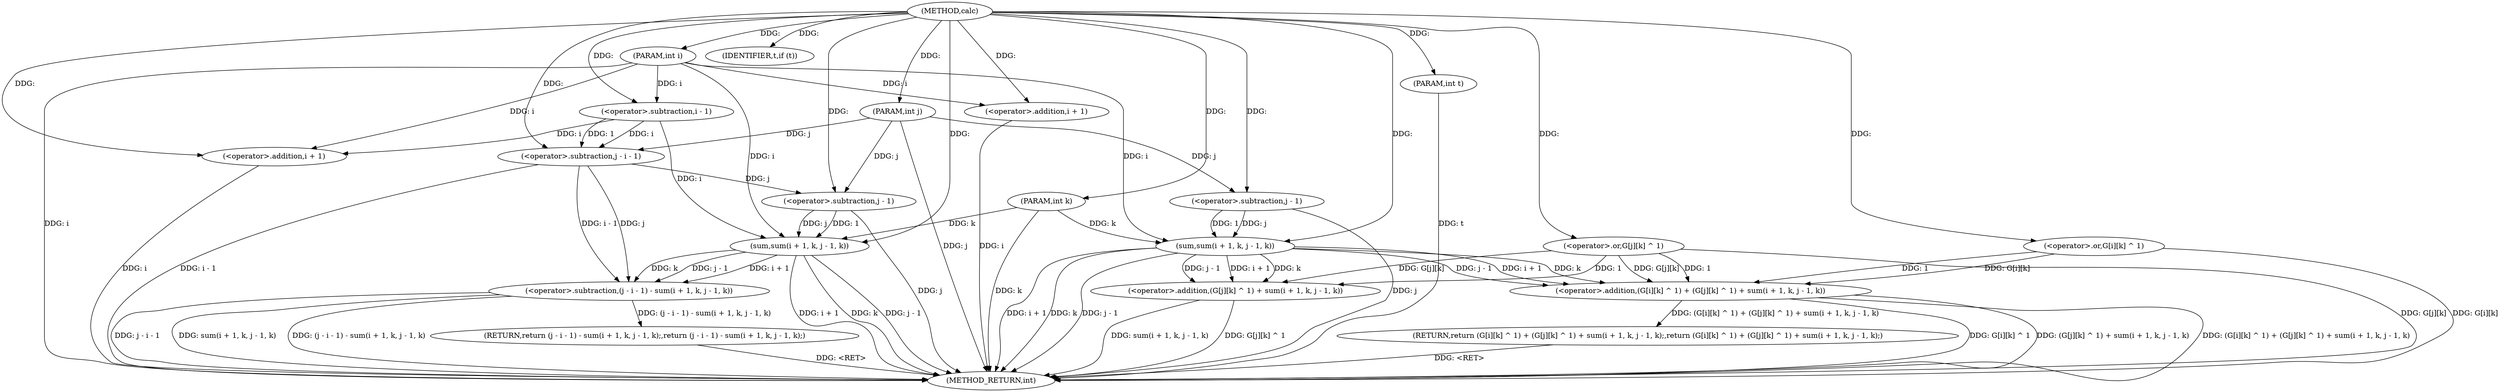 digraph "calc" {  
"1000151" [label = "(METHOD,calc)" ]
"1000202" [label = "(METHOD_RETURN,int)" ]
"1000152" [label = "(PARAM,int i)" ]
"1000153" [label = "(PARAM,int j)" ]
"1000154" [label = "(PARAM,int k)" ]
"1000155" [label = "(PARAM,int t)" ]
"1000158" [label = "(IDENTIFIER,t,if (t))" ]
"1000159" [label = "(RETURN,return (j - i - 1) - sum(i + 1, k, j - 1, k);,return (j - i - 1) - sum(i + 1, k, j - 1, k);)" ]
"1000160" [label = "(<operator>.subtraction,(j - i - 1) - sum(i + 1, k, j - 1, k))" ]
"1000176" [label = "(RETURN,return (G[i][k] ^ 1) + (G[j][k] ^ 1) + sum(i + 1, k, j - 1, k);,return (G[i][k] ^ 1) + (G[j][k] ^ 1) + sum(i + 1, k, j - 1, k);)" ]
"1000177" [label = "(<operator>.addition,(G[i][k] ^ 1) + (G[j][k] ^ 1) + sum(i + 1, k, j - 1, k))" ]
"1000161" [label = "(<operator>.subtraction,j - i - 1)" ]
"1000166" [label = "(sum,sum(i + 1, k, j - 1, k))" ]
"1000163" [label = "(<operator>.subtraction,i - 1)" ]
"1000167" [label = "(<operator>.addition,i + 1)" ]
"1000171" [label = "(<operator>.subtraction,j - 1)" ]
"1000178" [label = "(<operator>.or,G[i][k] ^ 1)" ]
"1000185" [label = "(<operator>.addition,(G[j][k] ^ 1) + sum(i + 1, k, j - 1, k))" ]
"1000186" [label = "(<operator>.or,G[j][k] ^ 1)" ]
"1000193" [label = "(sum,sum(i + 1, k, j - 1, k))" ]
"1000194" [label = "(<operator>.addition,i + 1)" ]
"1000198" [label = "(<operator>.subtraction,j - 1)" ]
  "1000152" -> "1000202"  [ label = "DDG: i"] 
  "1000153" -> "1000202"  [ label = "DDG: j"] 
  "1000154" -> "1000202"  [ label = "DDG: k"] 
  "1000155" -> "1000202"  [ label = "DDG: t"] 
  "1000178" -> "1000202"  [ label = "DDG: G[i][k]"] 
  "1000177" -> "1000202"  [ label = "DDG: G[i][k] ^ 1"] 
  "1000186" -> "1000202"  [ label = "DDG: G[j][k]"] 
  "1000185" -> "1000202"  [ label = "DDG: G[j][k] ^ 1"] 
  "1000194" -> "1000202"  [ label = "DDG: i"] 
  "1000193" -> "1000202"  [ label = "DDG: i + 1"] 
  "1000193" -> "1000202"  [ label = "DDG: k"] 
  "1000198" -> "1000202"  [ label = "DDG: j"] 
  "1000193" -> "1000202"  [ label = "DDG: j - 1"] 
  "1000185" -> "1000202"  [ label = "DDG: sum(i + 1, k, j - 1, k)"] 
  "1000177" -> "1000202"  [ label = "DDG: (G[j][k] ^ 1) + sum(i + 1, k, j - 1, k)"] 
  "1000177" -> "1000202"  [ label = "DDG: (G[i][k] ^ 1) + (G[j][k] ^ 1) + sum(i + 1, k, j - 1, k)"] 
  "1000161" -> "1000202"  [ label = "DDG: i - 1"] 
  "1000160" -> "1000202"  [ label = "DDG: j - i - 1"] 
  "1000167" -> "1000202"  [ label = "DDG: i"] 
  "1000166" -> "1000202"  [ label = "DDG: i + 1"] 
  "1000166" -> "1000202"  [ label = "DDG: k"] 
  "1000171" -> "1000202"  [ label = "DDG: j"] 
  "1000166" -> "1000202"  [ label = "DDG: j - 1"] 
  "1000160" -> "1000202"  [ label = "DDG: sum(i + 1, k, j - 1, k)"] 
  "1000160" -> "1000202"  [ label = "DDG: (j - i - 1) - sum(i + 1, k, j - 1, k)"] 
  "1000159" -> "1000202"  [ label = "DDG: <RET>"] 
  "1000176" -> "1000202"  [ label = "DDG: <RET>"] 
  "1000151" -> "1000152"  [ label = "DDG: "] 
  "1000151" -> "1000153"  [ label = "DDG: "] 
  "1000151" -> "1000154"  [ label = "DDG: "] 
  "1000151" -> "1000155"  [ label = "DDG: "] 
  "1000151" -> "1000158"  [ label = "DDG: "] 
  "1000160" -> "1000159"  [ label = "DDG: (j - i - 1) - sum(i + 1, k, j - 1, k)"] 
  "1000177" -> "1000176"  [ label = "DDG: (G[i][k] ^ 1) + (G[j][k] ^ 1) + sum(i + 1, k, j - 1, k)"] 
  "1000161" -> "1000160"  [ label = "DDG: i - 1"] 
  "1000161" -> "1000160"  [ label = "DDG: j"] 
  "1000166" -> "1000160"  [ label = "DDG: k"] 
  "1000166" -> "1000160"  [ label = "DDG: j - 1"] 
  "1000166" -> "1000160"  [ label = "DDG: i + 1"] 
  "1000178" -> "1000177"  [ label = "DDG: G[i][k]"] 
  "1000178" -> "1000177"  [ label = "DDG: 1"] 
  "1000193" -> "1000177"  [ label = "DDG: k"] 
  "1000193" -> "1000177"  [ label = "DDG: j - 1"] 
  "1000193" -> "1000177"  [ label = "DDG: i + 1"] 
  "1000186" -> "1000177"  [ label = "DDG: G[j][k]"] 
  "1000186" -> "1000177"  [ label = "DDG: 1"] 
  "1000153" -> "1000161"  [ label = "DDG: j"] 
  "1000151" -> "1000161"  [ label = "DDG: "] 
  "1000163" -> "1000161"  [ label = "DDG: i"] 
  "1000163" -> "1000161"  [ label = "DDG: 1"] 
  "1000154" -> "1000166"  [ label = "DDG: k"] 
  "1000151" -> "1000166"  [ label = "DDG: "] 
  "1000171" -> "1000166"  [ label = "DDG: j"] 
  "1000171" -> "1000166"  [ label = "DDG: 1"] 
  "1000163" -> "1000166"  [ label = "DDG: i"] 
  "1000152" -> "1000166"  [ label = "DDG: i"] 
  "1000152" -> "1000163"  [ label = "DDG: i"] 
  "1000151" -> "1000163"  [ label = "DDG: "] 
  "1000163" -> "1000167"  [ label = "DDG: i"] 
  "1000152" -> "1000167"  [ label = "DDG: i"] 
  "1000151" -> "1000167"  [ label = "DDG: "] 
  "1000161" -> "1000171"  [ label = "DDG: j"] 
  "1000153" -> "1000171"  [ label = "DDG: j"] 
  "1000151" -> "1000171"  [ label = "DDG: "] 
  "1000151" -> "1000178"  [ label = "DDG: "] 
  "1000186" -> "1000185"  [ label = "DDG: G[j][k]"] 
  "1000186" -> "1000185"  [ label = "DDG: 1"] 
  "1000193" -> "1000185"  [ label = "DDG: k"] 
  "1000193" -> "1000185"  [ label = "DDG: j - 1"] 
  "1000193" -> "1000185"  [ label = "DDG: i + 1"] 
  "1000151" -> "1000186"  [ label = "DDG: "] 
  "1000154" -> "1000193"  [ label = "DDG: k"] 
  "1000151" -> "1000193"  [ label = "DDG: "] 
  "1000198" -> "1000193"  [ label = "DDG: 1"] 
  "1000198" -> "1000193"  [ label = "DDG: j"] 
  "1000152" -> "1000193"  [ label = "DDG: i"] 
  "1000152" -> "1000194"  [ label = "DDG: i"] 
  "1000151" -> "1000194"  [ label = "DDG: "] 
  "1000153" -> "1000198"  [ label = "DDG: j"] 
  "1000151" -> "1000198"  [ label = "DDG: "] 
}
